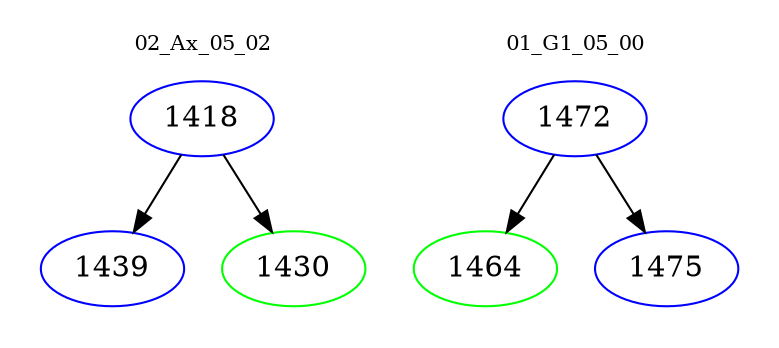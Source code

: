 digraph{
subgraph cluster_0 {
color = white
label = "02_Ax_05_02";
fontsize=10;
T0_1418 [label="1418", color="blue"]
T0_1418 -> T0_1439 [color="black"]
T0_1439 [label="1439", color="blue"]
T0_1418 -> T0_1430 [color="black"]
T0_1430 [label="1430", color="green"]
}
subgraph cluster_1 {
color = white
label = "01_G1_05_00";
fontsize=10;
T1_1472 [label="1472", color="blue"]
T1_1472 -> T1_1464 [color="black"]
T1_1464 [label="1464", color="green"]
T1_1472 -> T1_1475 [color="black"]
T1_1475 [label="1475", color="blue"]
}
}

